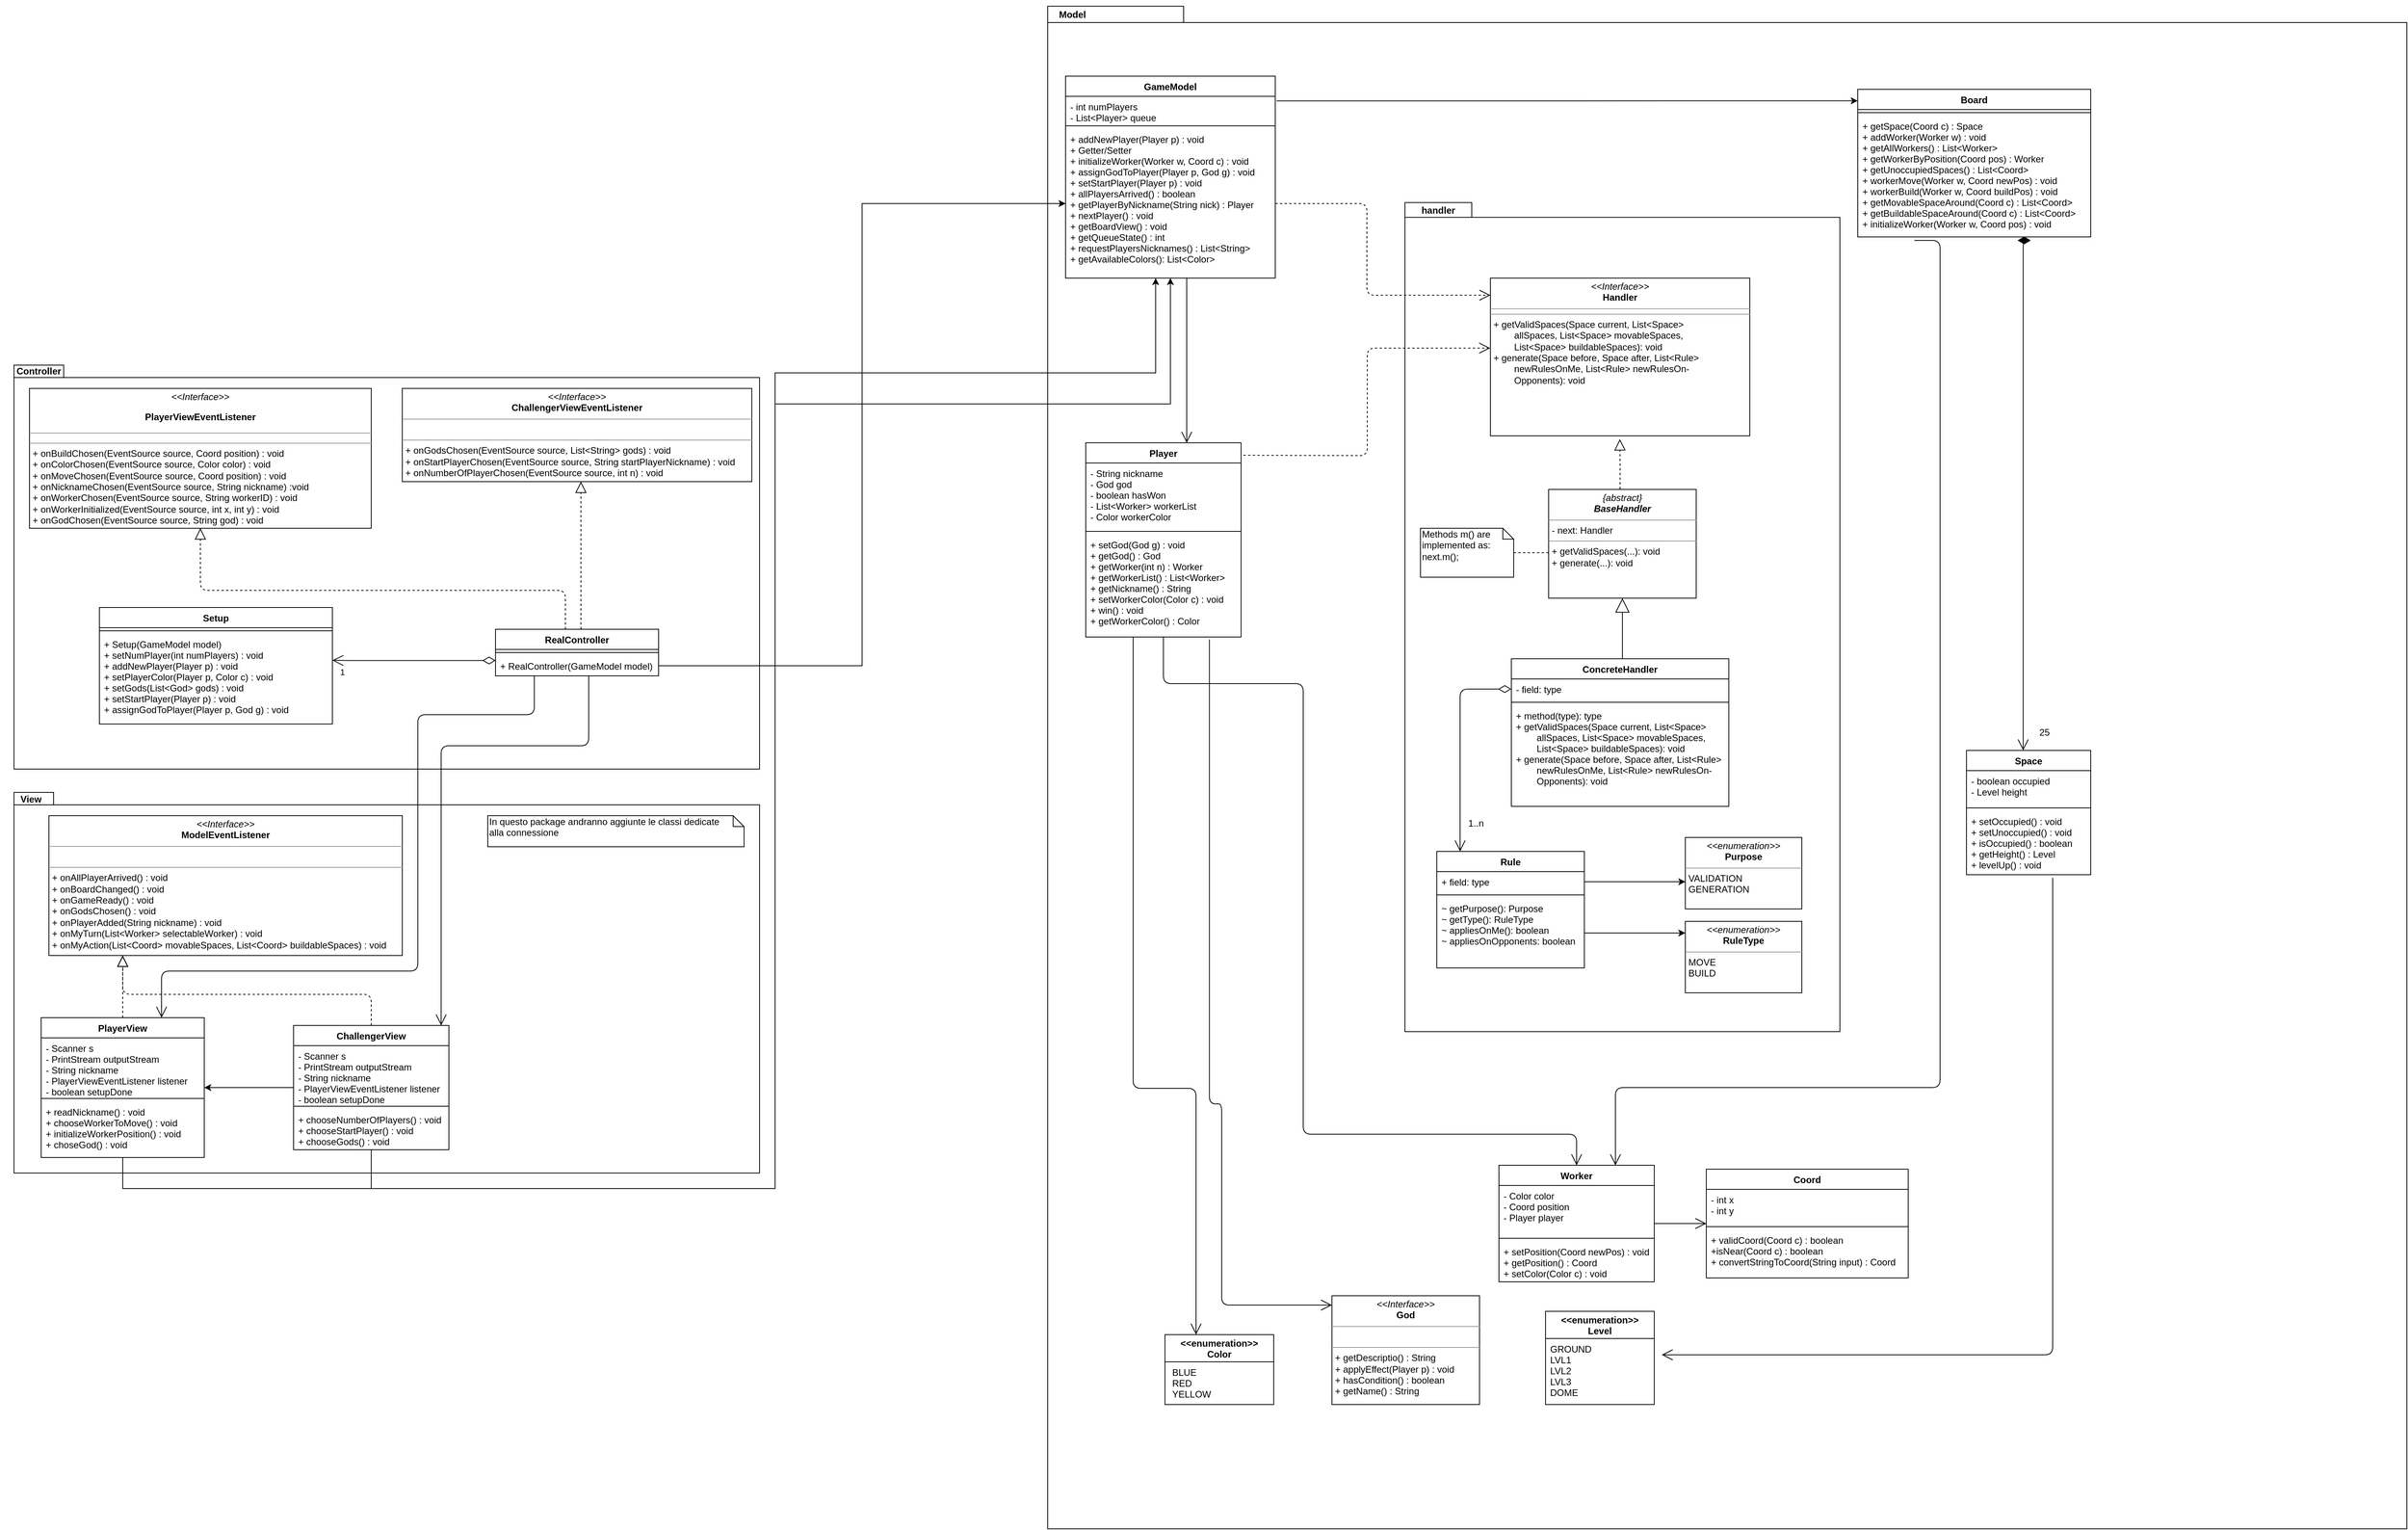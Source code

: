 <mxfile version="12.9.9" type="github">
  <diagram id="C5RBs43oDa-KdzZeNtuy" name="Page-1">
    <mxGraphModel dx="1142" dy="1973" grid="1" gridSize="10" guides="1" tooltips="1" connect="1" arrows="1" fold="1" page="1" pageScale="1" pageWidth="827" pageHeight="1169" math="0" shadow="0">
      <root>
        <mxCell id="WIyWlLk6GJQsqaUBKTNV-0" />
        <mxCell id="WIyWlLk6GJQsqaUBKTNV-1" parent="WIyWlLk6GJQsqaUBKTNV-0" />
        <mxCell id="LcRW81NQQqgkX1LeB4Ay-17" value="" style="group" vertex="1" connectable="0" parent="WIyWlLk6GJQsqaUBKTNV-1">
          <mxGeometry x="1399" y="-832" width="1750" height="1920" as="geometry" />
        </mxCell>
        <mxCell id="-60NsE4o0A_aWf5wCk37-1" value="" style="shape=folder;fontStyle=1;spacingTop=10;tabWidth=65;tabHeight=21;tabPosition=left;html=1;" parent="LcRW81NQQqgkX1LeB4Ay-17" vertex="1">
          <mxGeometry y="-40" width="1750" height="1960" as="geometry" />
        </mxCell>
        <mxCell id="LcRW81NQQqgkX1LeB4Ay-57" value="" style="group" vertex="1" connectable="0" parent="LcRW81NQQqgkX1LeB4Ay-17">
          <mxGeometry x="460" y="210" width="560" height="1070" as="geometry" />
        </mxCell>
        <mxCell id="LcRW81NQQqgkX1LeB4Ay-50" value="" style="shape=folder;fontStyle=1;spacingTop=10;tabWidth=86;tabHeight=19;tabPosition=left;html=1;" vertex="1" parent="LcRW81NQQqgkX1LeB4Ay-57">
          <mxGeometry y="2.741" width="560" height="1067.259" as="geometry" />
        </mxCell>
        <mxCell id="LcRW81NQQqgkX1LeB4Ay-55" value="handler" style="text;align=center;fontStyle=1;verticalAlign=middle;spacingLeft=3;spacingRight=3;strokeColor=none;rotatable=0;points=[[0,0.5],[1,0.5]];portConstraint=eastwest;" vertex="1" parent="LcRW81NQQqgkX1LeB4Ay-57">
          <mxGeometry x="3" width="80" height="23.757" as="geometry" />
        </mxCell>
        <mxCell id="LcRW81NQQqgkX1LeB4Ay-41" value="&lt;p style=&quot;margin: 0px ; margin-top: 4px ; text-align: center&quot;&gt;&lt;i&gt;{abstract}&lt;/i&gt;&lt;br&gt;&lt;i&gt;&lt;b&gt;BaseHandler&lt;/b&gt;&lt;/i&gt;&lt;br&gt;&lt;/p&gt;&lt;hr size=&quot;1&quot;&gt;&lt;p style=&quot;margin: 0px ; margin-left: 4px&quot;&gt;- next: Handler&lt;br&gt;&lt;/p&gt;&lt;hr size=&quot;1&quot;&gt;&lt;p style=&quot;margin: 0px ; margin-left: 4px&quot;&gt;+ getValidSpaces(...): void&lt;/p&gt;&lt;p style=&quot;margin: 0px ; margin-left: 4px&quot;&gt;+ generate(...): void&lt;br&gt;&lt;/p&gt;" style="verticalAlign=top;align=left;overflow=fill;fontSize=12;fontFamily=Helvetica;html=1;" vertex="1" parent="LcRW81NQQqgkX1LeB4Ay-57">
          <mxGeometry x="185" y="372" width="190" height="140" as="geometry" />
        </mxCell>
        <mxCell id="LcRW81NQQqgkX1LeB4Ay-59" style="endArrow=none;dashed=1;html=1;fontFamily=Helvetica;fontSize=11;fontColor=#000000;align=center;strokeColor=#000000;edgeStyle=orthogonalEdgeStyle;" edge="1" parent="LcRW81NQQqgkX1LeB4Ay-57" source="LcRW81NQQqgkX1LeB4Ay-58" target="LcRW81NQQqgkX1LeB4Ay-41">
          <mxGeometry relative="1" as="geometry">
            <Array as="points">
              <mxPoint x="161" y="454" />
              <mxPoint x="161" y="454" />
            </Array>
          </mxGeometry>
        </mxCell>
        <mxCell id="LcRW81NQQqgkX1LeB4Ay-58" value="&lt;div&gt;Methods m() are implemented as:&lt;/div&gt;&lt;div&gt;next.m();&lt;br&gt;&lt;/div&gt;" style="shape=note;whiteSpace=wrap;html=1;size=14;verticalAlign=top;align=left;spacingTop=-6;" vertex="1" parent="LcRW81NQQqgkX1LeB4Ay-57">
          <mxGeometry x="20" y="422" width="120" height="63" as="geometry" />
        </mxCell>
        <mxCell id="GLF211CV2YBHSNNz2mQ8-27" style="endArrow=open;html=1;endSize=12;startArrow=diamondThin;startSize=14;startFill=1;edgeStyle=orthogonalEdgeStyle;align=center;verticalAlign=bottom;fontFamily=Helvetica;fontSize=11;fontColor=#000000;strokeColor=#000000;exitX=0.686;exitY=1.029;exitDx=0;exitDy=0;exitPerimeter=0;" parent="LcRW81NQQqgkX1LeB4Ay-17" source="GLF211CV2YBHSNNz2mQ8-4" target="GLF211CV2YBHSNNz2mQ8-22" edge="1">
          <mxGeometry relative="1" as="geometry">
            <Array as="points">
              <mxPoint x="1256" y="820" />
              <mxPoint x="1256" y="820" />
            </Array>
          </mxGeometry>
        </mxCell>
        <mxCell id="GLF211CV2YBHSNNz2mQ8-28" value="25" style="text;html=1;align=center;verticalAlign=middle;resizable=0;points=[];labelBackgroundColor=#ffffff;" parent="GLF211CV2YBHSNNz2mQ8-27" vertex="1" connectable="0">
          <mxGeometry x="-0.75" y="-1" relative="1" as="geometry">
            <mxPoint x="28.19" y="557.37" as="offset" />
          </mxGeometry>
        </mxCell>
        <mxCell id="LcRW81NQQqgkX1LeB4Ay-49" value="1..n" style="text;html=1;align=center;verticalAlign=middle;resizable=0;points=[];labelBackgroundColor=#ffffff;" vertex="1" connectable="0" parent="GLF211CV2YBHSNNz2mQ8-27">
          <mxGeometry x="-0.75" y="-1" relative="1" as="geometry">
            <mxPoint x="-704" y="674.83" as="offset" />
          </mxGeometry>
        </mxCell>
        <mxCell id="GLF211CV2YBHSNNz2mQ8-22" value="Space" style="swimlane;fontStyle=1;align=center;verticalAlign=top;childLayout=stackLayout;horizontal=1;startSize=26;horizontalStack=0;resizeParent=1;resizeParentMax=0;resizeLast=0;collapsible=1;marginBottom=0;" parent="LcRW81NQQqgkX1LeB4Ay-17" vertex="1">
          <mxGeometry x="1183" y="918" width="160" height="160" as="geometry" />
        </mxCell>
        <mxCell id="GLF211CV2YBHSNNz2mQ8-23" value="- boolean occupied&#xa;- Level height" style="text;strokeColor=none;fillColor=none;align=left;verticalAlign=top;spacingLeft=4;spacingRight=4;overflow=hidden;rotatable=0;points=[[0,0.5],[1,0.5]];portConstraint=eastwest;" parent="GLF211CV2YBHSNNz2mQ8-22" vertex="1">
          <mxGeometry y="26" width="160" height="44" as="geometry" />
        </mxCell>
        <mxCell id="GLF211CV2YBHSNNz2mQ8-24" value="" style="line;strokeWidth=1;fillColor=none;align=left;verticalAlign=middle;spacingTop=-1;spacingLeft=3;spacingRight=3;rotatable=0;labelPosition=right;points=[];portConstraint=eastwest;" parent="GLF211CV2YBHSNNz2mQ8-22" vertex="1">
          <mxGeometry y="70" width="160" height="8" as="geometry" />
        </mxCell>
        <mxCell id="GLF211CV2YBHSNNz2mQ8-25" value="+ setOccupied() : void&#xa;+ setUnoccupied() : void&#xa;+ isOccupied() : boolean&#xa;+ getHeight() : Level&#xa;+ levelUp() : void" style="text;strokeColor=none;fillColor=none;align=left;verticalAlign=top;spacingLeft=4;spacingRight=4;overflow=hidden;rotatable=0;points=[[0,0.5],[1,0.5]];portConstraint=eastwest;" parent="GLF211CV2YBHSNNz2mQ8-22" vertex="1">
          <mxGeometry y="78" width="160" height="82" as="geometry" />
        </mxCell>
        <mxCell id="GLF211CV2YBHSNNz2mQ8-5" style="edgeStyle=orthogonalEdgeStyle;rounded=0;orthogonalLoop=1;jettySize=auto;html=1;exitX=1.006;exitY=0.172;exitDx=0;exitDy=0;exitPerimeter=0;" parent="LcRW81NQQqgkX1LeB4Ay-17" source="-60NsE4o0A_aWf5wCk37-25" target="GLF211CV2YBHSNNz2mQ8-1" edge="1">
          <mxGeometry relative="1" as="geometry">
            <mxPoint x="329" y="82" as="sourcePoint" />
            <Array as="points">
              <mxPoint x="849" y="82" />
              <mxPoint x="849" y="82" />
            </Array>
          </mxGeometry>
        </mxCell>
        <mxCell id="-60NsE4o0A_aWf5wCk37-24" value="GameModel" style="swimlane;fontStyle=1;align=center;verticalAlign=top;childLayout=stackLayout;horizontal=1;startSize=26;horizontalStack=0;resizeParent=1;resizeParentMax=0;resizeLast=0;collapsible=1;marginBottom=0;" parent="LcRW81NQQqgkX1LeB4Ay-17" vertex="1">
          <mxGeometry x="23" y="50" width="270" height="260" as="geometry" />
        </mxCell>
        <mxCell id="-60NsE4o0A_aWf5wCk37-25" value="- int numPlayers&#xa;- List&lt;Player&gt; queue" style="text;strokeColor=none;fillColor=none;align=left;verticalAlign=top;spacingLeft=4;spacingRight=4;overflow=hidden;rotatable=0;points=[[0,0.5],[1,0.5]];portConstraint=eastwest;" parent="-60NsE4o0A_aWf5wCk37-24" vertex="1">
          <mxGeometry y="26" width="270" height="34" as="geometry" />
        </mxCell>
        <mxCell id="-60NsE4o0A_aWf5wCk37-26" value="" style="line;strokeWidth=1;fillColor=none;align=left;verticalAlign=middle;spacingTop=-1;spacingLeft=3;spacingRight=3;rotatable=0;labelPosition=right;points=[];portConstraint=eastwest;" parent="-60NsE4o0A_aWf5wCk37-24" vertex="1">
          <mxGeometry y="60" width="270" height="8" as="geometry" />
        </mxCell>
        <mxCell id="-60NsE4o0A_aWf5wCk37-27" value="+ addNewPlayer(Player p) : void&#xa;+ Getter/Setter&#xa;+ initializeWorker(Worker w, Coord c) : void&#xa;+ assignGodToPlayer(Player p, God g) : void&#xa;+ setStartPlayer(Player p) : void&#xa;+ allPlayersArrived() : boolean&#xa;+ getPlayerByNickname(String nick) : Player&#xa;+ nextPlayer() : void&#xa;+ getBoardView() : void&#xa;+ getQueueState() : int&#xa;+ requestPlayersNicknames() : List&lt;String&gt;&#xa;+ getAvailableColors(): List&lt;Color&gt;" style="text;strokeColor=none;fillColor=none;align=left;verticalAlign=top;spacingLeft=4;spacingRight=4;overflow=hidden;rotatable=0;points=[[0,0.5],[1,0.5]];portConstraint=eastwest;" parent="-60NsE4o0A_aWf5wCk37-24" vertex="1">
          <mxGeometry y="68" width="270" height="192" as="geometry" />
        </mxCell>
        <mxCell id="GLF211CV2YBHSNNz2mQ8-1" value="Board" style="swimlane;fontStyle=1;align=center;verticalAlign=top;childLayout=stackLayout;horizontal=1;startSize=26;horizontalStack=0;resizeParent=1;resizeParentMax=0;resizeLast=0;collapsible=1;marginBottom=0;" parent="LcRW81NQQqgkX1LeB4Ay-17" vertex="1">
          <mxGeometry x="1043" y="67" width="300" height="190" as="geometry" />
        </mxCell>
        <mxCell id="GLF211CV2YBHSNNz2mQ8-3" value="" style="line;strokeWidth=1;fillColor=none;align=left;verticalAlign=middle;spacingTop=-1;spacingLeft=3;spacingRight=3;rotatable=0;labelPosition=right;points=[];portConstraint=eastwest;" parent="GLF211CV2YBHSNNz2mQ8-1" vertex="1">
          <mxGeometry y="26" width="300" height="8" as="geometry" />
        </mxCell>
        <mxCell id="GLF211CV2YBHSNNz2mQ8-4" value="+ getSpace(Coord c) : Space&#xa;+ addWorker(Worker w) : void&#xa;+ getAllWorkers() : List&lt;Worker&gt;&#xa;+ getWorkerByPosition(Coord pos) : Worker&#xa;+ getUnoccupiedSpaces() : List&lt;Coord&gt;&#xa;+ workerMove(Worker w, Coord newPos) : void&#xa;+ workerBuild(Worker w, Coord buildPos) : void&#xa;+ getMovableSpaceAround(Coord c) : List&lt;Coord&gt;&#xa;+ getBuildableSpaceAround(Coord c) : List&lt;Coord&gt;&#xa;+ initializeWorker(Worker w, Coord pos) : void&#xa;" style="text;strokeColor=none;fillColor=none;align=left;verticalAlign=top;spacingLeft=4;spacingRight=4;overflow=hidden;rotatable=0;points=[[0,0.5],[1,0.5]];portConstraint=eastwest;" parent="GLF211CV2YBHSNNz2mQ8-1" vertex="1">
          <mxGeometry y="34" width="300" height="156" as="geometry" />
        </mxCell>
        <mxCell id="GLF211CV2YBHSNNz2mQ8-20" style="endArrow=open;endFill=1;endSize=12;html=1;fontFamily=Helvetica;fontSize=11;fontColor=#000000;align=center;strokeColor=#000000;edgeStyle=orthogonalEdgeStyle;" parent="LcRW81NQQqgkX1LeB4Ay-17" source="-60NsE4o0A_aWf5wCk37-24" target="GLF211CV2YBHSNNz2mQ8-16" edge="1">
          <mxGeometry relative="1" as="geometry">
            <Array as="points">
              <mxPoint x="179" y="402" />
              <mxPoint x="179" y="402" />
            </Array>
          </mxGeometry>
        </mxCell>
        <mxCell id="LcRW81NQQqgkX1LeB4Ay-44" style="endArrow=open;endSize=12;dashed=1;html=1;fontFamily=Helvetica;fontSize=11;fontColor=#000000;align=center;strokeColor=#000000;edgeStyle=orthogonalEdgeStyle;entryX=-0.001;entryY=0.444;entryDx=0;entryDy=0;entryPerimeter=0;" edge="1" parent="LcRW81NQQqgkX1LeB4Ay-17" target="LcRW81NQQqgkX1LeB4Ay-18">
          <mxGeometry relative="1" as="geometry">
            <mxPoint x="252" y="538" as="sourcePoint" />
          </mxGeometry>
        </mxCell>
        <mxCell id="GLF211CV2YBHSNNz2mQ8-16" value="Player" style="swimlane;fontStyle=1;align=center;verticalAlign=top;childLayout=stackLayout;horizontal=1;startSize=26;horizontalStack=0;resizeParent=1;resizeParentMax=0;resizeLast=0;collapsible=1;marginBottom=0;" parent="LcRW81NQQqgkX1LeB4Ay-17" vertex="1">
          <mxGeometry x="49" y="522" width="200" height="250" as="geometry" />
        </mxCell>
        <mxCell id="GLF211CV2YBHSNNz2mQ8-17" value="- String nickname&#xa;- God god&#xa;- boolean hasWon&#xa;- List&lt;Worker&gt; workerList&#xa;- Color workerColor" style="text;strokeColor=none;fillColor=none;align=left;verticalAlign=top;spacingLeft=4;spacingRight=4;overflow=hidden;rotatable=0;points=[[0,0.5],[1,0.5]];portConstraint=eastwest;" parent="GLF211CV2YBHSNNz2mQ8-16" vertex="1">
          <mxGeometry y="26" width="200" height="84" as="geometry" />
        </mxCell>
        <mxCell id="GLF211CV2YBHSNNz2mQ8-18" value="" style="line;strokeWidth=1;fillColor=none;align=left;verticalAlign=middle;spacingTop=-1;spacingLeft=3;spacingRight=3;rotatable=0;labelPosition=right;points=[];portConstraint=eastwest;" parent="GLF211CV2YBHSNNz2mQ8-16" vertex="1">
          <mxGeometry y="110" width="200" height="8" as="geometry" />
        </mxCell>
        <mxCell id="GLF211CV2YBHSNNz2mQ8-19" value="+ setGod(God g) : void&#xa;+ getGod() : God&#xa;+ getWorker(int n) : Worker&#xa;+ getWorkerList() : List&lt;Worker&gt;&#xa;+ getNickname() : String&#xa;+ setWorkerColor(Color c) : void&#xa;+ win() : void&#xa;+ getWorkerColor() : Color" style="text;strokeColor=none;fillColor=none;align=left;verticalAlign=top;spacingLeft=4;spacingRight=4;overflow=hidden;rotatable=0;points=[[0,0.5],[1,0.5]];portConstraint=eastwest;" parent="GLF211CV2YBHSNNz2mQ8-16" vertex="1">
          <mxGeometry y="118" width="200" height="132" as="geometry" />
        </mxCell>
        <mxCell id="GLF211CV2YBHSNNz2mQ8-10" value="Coord" style="swimlane;fontStyle=1;align=center;verticalAlign=top;childLayout=stackLayout;horizontal=1;startSize=26;horizontalStack=0;resizeParent=1;resizeParentMax=0;resizeLast=0;collapsible=1;marginBottom=0;" parent="LcRW81NQQqgkX1LeB4Ay-17" vertex="1">
          <mxGeometry x="848" y="1457" width="260" height="140" as="geometry" />
        </mxCell>
        <mxCell id="GLF211CV2YBHSNNz2mQ8-11" value="- int x&#xa;- int y" style="text;strokeColor=none;fillColor=none;align=left;verticalAlign=top;spacingLeft=4;spacingRight=4;overflow=hidden;rotatable=0;points=[[0,0.5],[1,0.5]];portConstraint=eastwest;" parent="GLF211CV2YBHSNNz2mQ8-10" vertex="1">
          <mxGeometry y="26" width="260" height="44" as="geometry" />
        </mxCell>
        <mxCell id="GLF211CV2YBHSNNz2mQ8-12" value="" style="line;strokeWidth=1;fillColor=none;align=left;verticalAlign=middle;spacingTop=-1;spacingLeft=3;spacingRight=3;rotatable=0;labelPosition=right;points=[];portConstraint=eastwest;" parent="GLF211CV2YBHSNNz2mQ8-10" vertex="1">
          <mxGeometry y="70" width="260" height="8" as="geometry" />
        </mxCell>
        <mxCell id="GLF211CV2YBHSNNz2mQ8-13" value="+ validCoord(Coord c) : boolean&#xa;+isNear(Coord c) : boolean&#xa;+ convertStringToCoord(String input) : Coord" style="text;strokeColor=none;fillColor=none;align=left;verticalAlign=top;spacingLeft=4;spacingRight=4;overflow=hidden;rotatable=0;points=[[0,0.5],[1,0.5]];portConstraint=eastwest;" parent="GLF211CV2YBHSNNz2mQ8-10" vertex="1">
          <mxGeometry y="78" width="260" height="62" as="geometry" />
        </mxCell>
        <mxCell id="GLF211CV2YBHSNNz2mQ8-29" value="Worker" style="swimlane;fontStyle=1;align=center;verticalAlign=top;childLayout=stackLayout;horizontal=1;startSize=26;horizontalStack=0;resizeParent=1;resizeParentMax=0;resizeLast=0;collapsible=1;marginBottom=0;" parent="LcRW81NQQqgkX1LeB4Ay-17" vertex="1">
          <mxGeometry x="581" y="1452" width="200" height="150" as="geometry" />
        </mxCell>
        <mxCell id="GLF211CV2YBHSNNz2mQ8-30" value="- Color color&#xa;- Coord position&#xa;- Player player" style="text;strokeColor=none;fillColor=none;align=left;verticalAlign=top;spacingLeft=4;spacingRight=4;overflow=hidden;rotatable=0;points=[[0,0.5],[1,0.5]];portConstraint=eastwest;" parent="GLF211CV2YBHSNNz2mQ8-29" vertex="1">
          <mxGeometry y="26" width="200" height="64" as="geometry" />
        </mxCell>
        <mxCell id="GLF211CV2YBHSNNz2mQ8-31" value="" style="line;strokeWidth=1;fillColor=none;align=left;verticalAlign=middle;spacingTop=-1;spacingLeft=3;spacingRight=3;rotatable=0;labelPosition=right;points=[];portConstraint=eastwest;" parent="GLF211CV2YBHSNNz2mQ8-29" vertex="1">
          <mxGeometry y="90" width="200" height="8" as="geometry" />
        </mxCell>
        <mxCell id="GLF211CV2YBHSNNz2mQ8-32" value="+ setPosition(Coord newPos) : void&#xa;+ getPosition() : Coord&#xa;+ setColor(Color c) : void" style="text;strokeColor=none;fillColor=none;align=left;verticalAlign=top;spacingLeft=4;spacingRight=4;overflow=hidden;rotatable=0;points=[[0,0.5],[1,0.5]];portConstraint=eastwest;" parent="GLF211CV2YBHSNNz2mQ8-29" vertex="1">
          <mxGeometry y="98" width="200" height="52" as="geometry" />
        </mxCell>
        <mxCell id="GLF211CV2YBHSNNz2mQ8-6" value="&lt;&lt;enumeration&gt;&gt;&#xa;Color" style="swimlane;fontStyle=1;childLayout=stackLayout;horizontal=1;startSize=35;fillColor=none;horizontalStack=0;resizeParent=1;resizeParentMax=0;resizeLast=0;collapsible=1;marginBottom=0;" parent="LcRW81NQQqgkX1LeB4Ay-17" vertex="1">
          <mxGeometry x="151" y="1670" width="140" height="90" as="geometry" />
        </mxCell>
        <mxCell id="GLF211CV2YBHSNNz2mQ8-9" value=" BLUE&#xa; RED&#xa; YELLOW" style="text;strokeColor=none;fillColor=none;align=left;verticalAlign=top;spacingLeft=4;spacingRight=4;overflow=hidden;rotatable=0;points=[[0,0.5],[1,0.5]];portConstraint=eastwest;" parent="GLF211CV2YBHSNNz2mQ8-6" vertex="1">
          <mxGeometry y="35" width="140" height="55" as="geometry" />
        </mxCell>
        <mxCell id="GLF211CV2YBHSNNz2mQ8-14" value="&lt;&lt;enumeration&gt;&gt;&#xa;Level" style="swimlane;fontStyle=1;childLayout=stackLayout;horizontal=1;startSize=35;fillColor=none;horizontalStack=0;resizeParent=1;resizeParentMax=0;resizeLast=0;collapsible=1;marginBottom=0;" parent="LcRW81NQQqgkX1LeB4Ay-17" vertex="1">
          <mxGeometry x="641" y="1640" width="140" height="120" as="geometry" />
        </mxCell>
        <mxCell id="GLF211CV2YBHSNNz2mQ8-15" value="GROUND&#xa;LVL1&#xa;LVL2&#xa;LVL3&#xa;DOME" style="text;strokeColor=none;fillColor=none;align=left;verticalAlign=top;spacingLeft=4;spacingRight=4;overflow=hidden;rotatable=0;points=[[0,0.5],[1,0.5]];portConstraint=eastwest;" parent="GLF211CV2YBHSNNz2mQ8-14" vertex="1">
          <mxGeometry y="35" width="140" height="85" as="geometry" />
        </mxCell>
        <mxCell id="GLF211CV2YBHSNNz2mQ8-37" value="&lt;p style=&quot;margin: 0px ; margin-top: 4px ; text-align: center&quot;&gt;&lt;i&gt;&amp;lt;&amp;lt;Interface&amp;gt;&amp;gt;&lt;/i&gt;&lt;br&gt;&lt;b&gt;God&lt;/b&gt;&lt;/p&gt;&lt;hr size=&quot;1&quot;&gt;&lt;p style=&quot;margin: 0px ; margin-left: 4px&quot;&gt;&lt;br&gt;&lt;/p&gt;&lt;hr size=&quot;1&quot;&gt;&lt;p style=&quot;margin: 0px ; margin-left: 4px&quot;&gt;+ getDescriptio() : String&lt;/p&gt;&lt;p style=&quot;margin: 0px ; margin-left: 4px&quot;&gt;+ applyEffect(Player p) : void&lt;/p&gt;&lt;p style=&quot;margin: 0px ; margin-left: 4px&quot;&gt;+ hasCondition() : boolean&lt;/p&gt;&lt;p style=&quot;margin: 0px ; margin-left: 4px&quot;&gt;+ getName() : String&lt;/p&gt;" style="verticalAlign=top;align=left;overflow=fill;fontSize=12;fontFamily=Helvetica;html=1;" parent="LcRW81NQQqgkX1LeB4Ay-17" vertex="1">
          <mxGeometry x="366" y="1620" width="190" height="140" as="geometry" />
        </mxCell>
        <mxCell id="GLF211CV2YBHSNNz2mQ8-38" style="endArrow=open;endFill=1;endSize=12;html=1;fontFamily=Helvetica;fontSize=11;fontColor=#000000;align=center;strokeColor=#000000;edgeStyle=orthogonalEdgeStyle;exitX=0.796;exitY=1.024;exitDx=0;exitDy=0;exitPerimeter=0;" parent="LcRW81NQQqgkX1LeB4Ay-17" source="GLF211CV2YBHSNNz2mQ8-19" target="GLF211CV2YBHSNNz2mQ8-37" edge="1">
          <mxGeometry relative="1" as="geometry">
            <Array as="points">
              <mxPoint x="208" y="1373" />
              <mxPoint x="224" y="1373" />
              <mxPoint x="224" y="1632" />
            </Array>
          </mxGeometry>
        </mxCell>
        <mxCell id="GLF211CV2YBHSNNz2mQ8-21" style="endArrow=open;endFill=1;endSize=12;html=1;fontFamily=Helvetica;fontSize=11;fontColor=#000000;align=center;strokeColor=#000000;edgeStyle=orthogonalEdgeStyle;" parent="LcRW81NQQqgkX1LeB4Ay-17" source="GLF211CV2YBHSNNz2mQ8-16" target="GLF211CV2YBHSNNz2mQ8-6" edge="1">
          <mxGeometry relative="1" as="geometry">
            <Array as="points">
              <mxPoint x="110" y="1353" />
              <mxPoint x="191" y="1353" />
            </Array>
          </mxGeometry>
        </mxCell>
        <mxCell id="GLF211CV2YBHSNNz2mQ8-36" style="endArrow=open;endFill=1;endSize=12;html=1;fontFamily=Helvetica;fontSize=11;fontColor=#000000;align=center;strokeColor=#000000;edgeStyle=orthogonalEdgeStyle;exitX=0.243;exitY=1.029;exitDx=0;exitDy=0;exitPerimeter=0;" parent="LcRW81NQQqgkX1LeB4Ay-17" source="GLF211CV2YBHSNNz2mQ8-4" target="GLF211CV2YBHSNNz2mQ8-29" edge="1">
          <mxGeometry relative="1" as="geometry">
            <Array as="points">
              <mxPoint x="1149" y="262" />
              <mxPoint x="1149" y="1352" />
              <mxPoint x="731" y="1352" />
            </Array>
          </mxGeometry>
        </mxCell>
        <mxCell id="GLF211CV2YBHSNNz2mQ8-35" style="endArrow=open;endFill=1;endSize=12;html=1;fontFamily=Helvetica;fontSize=11;fontColor=#000000;align=center;strokeColor=#000000;edgeStyle=orthogonalEdgeStyle;" parent="LcRW81NQQqgkX1LeB4Ay-17" source="GLF211CV2YBHSNNz2mQ8-16" target="GLF211CV2YBHSNNz2mQ8-29" edge="1">
          <mxGeometry relative="1" as="geometry">
            <Array as="points">
              <mxPoint x="149" y="832" />
              <mxPoint x="329" y="832" />
              <mxPoint x="329" y="1412" />
              <mxPoint x="681" y="1412" />
            </Array>
          </mxGeometry>
        </mxCell>
        <mxCell id="GLF211CV2YBHSNNz2mQ8-34" style="endArrow=open;endFill=1;endSize=12;html=1;fontFamily=Helvetica;fontSize=11;fontColor=#000000;align=center;strokeColor=#000000;edgeStyle=orthogonalEdgeStyle;" parent="LcRW81NQQqgkX1LeB4Ay-17" source="GLF211CV2YBHSNNz2mQ8-29" target="GLF211CV2YBHSNNz2mQ8-10" edge="1">
          <mxGeometry relative="1" as="geometry" />
        </mxCell>
        <mxCell id="LcRW81NQQqgkX1LeB4Ay-0" value="ConcreteHandler" style="swimlane;fontStyle=1;align=center;verticalAlign=top;childLayout=stackLayout;horizontal=1;startSize=26;horizontalStack=0;resizeParent=1;resizeParentMax=0;resizeLast=0;collapsible=1;marginBottom=0;" vertex="1" parent="LcRW81NQQqgkX1LeB4Ay-17">
          <mxGeometry x="597" y="800" width="280" height="190" as="geometry" />
        </mxCell>
        <mxCell id="LcRW81NQQqgkX1LeB4Ay-1" value="- field: type" style="text;strokeColor=none;fillColor=none;align=left;verticalAlign=top;spacingLeft=4;spacingRight=4;overflow=hidden;rotatable=0;points=[[0,0.5],[1,0.5]];portConstraint=eastwest;" vertex="1" parent="LcRW81NQQqgkX1LeB4Ay-0">
          <mxGeometry y="26" width="280" height="26" as="geometry" />
        </mxCell>
        <mxCell id="LcRW81NQQqgkX1LeB4Ay-2" value="" style="line;strokeWidth=1;fillColor=none;align=left;verticalAlign=middle;spacingTop=-1;spacingLeft=3;spacingRight=3;rotatable=0;labelPosition=right;points=[];portConstraint=eastwest;" vertex="1" parent="LcRW81NQQqgkX1LeB4Ay-0">
          <mxGeometry y="52" width="280" height="8" as="geometry" />
        </mxCell>
        <mxCell id="LcRW81NQQqgkX1LeB4Ay-3" value="+ method(type): type&#xa;+ getValidSpaces(Space current, List&lt;Space&gt;&#xa;        allSpaces, List&lt;Space&gt; movableSpaces,&#xa;        List&lt;Space&gt; buildableSpaces): void&#xa;+ generate(Space before, Space after, List&lt;Rule&gt;&#xa;        newRulesOnMe, List&lt;Rule&gt; newRulesOn-&#xa;        Opponents): void&#xa;" style="text;strokeColor=none;fillColor=none;align=left;verticalAlign=top;spacingLeft=4;spacingRight=4;overflow=hidden;rotatable=0;points=[[0,0.5],[1,0.5]];portConstraint=eastwest;" vertex="1" parent="LcRW81NQQqgkX1LeB4Ay-0">
          <mxGeometry y="60" width="280" height="130" as="geometry" />
        </mxCell>
        <mxCell id="LcRW81NQQqgkX1LeB4Ay-18" value="&lt;p style=&quot;margin: 0px ; margin-top: 4px ; text-align: center&quot;&gt;&lt;i&gt;&amp;lt;&amp;lt;Interface&amp;gt;&amp;gt;&lt;/i&gt;&lt;br&gt;&lt;b&gt;Handler&lt;/b&gt;&lt;/p&gt;&lt;hr size=&quot;1&quot;&gt;&lt;hr size=&quot;1&quot;&gt;&lt;p style=&quot;margin: 0px ; margin-left: 4px&quot;&gt;+ getValidSpaces(Space current, List&amp;lt;Space&amp;gt;&lt;br&gt;&amp;nbsp;&amp;nbsp;&amp;nbsp;&amp;nbsp;&amp;nbsp;&amp;nbsp;&amp;nbsp; allSpaces, List&amp;lt;Space&amp;gt; movableSpaces,&lt;br&gt;&amp;nbsp;&amp;nbsp;&amp;nbsp;&amp;nbsp;&amp;nbsp;&amp;nbsp;&amp;nbsp; List&amp;lt;Space&amp;gt; buildableSpaces): void&lt;br&gt;+ generate(Space before, Space after, List&amp;lt;Rule&amp;gt;&lt;br&gt;&amp;nbsp; &amp;nbsp; &amp;nbsp;&amp;nbsp;&amp;nbsp; newRulesOnMe, List&amp;lt;Rule&amp;gt; newRulesOn-&lt;br&gt;&amp;nbsp;&amp;nbsp;&amp;nbsp;&amp;nbsp;&amp;nbsp;&amp;nbsp;&amp;nbsp; Opponents): void&lt;/p&gt;&lt;div&gt;&lt;br&gt;&lt;br&gt;&lt;/div&gt;" style="verticalAlign=top;align=left;overflow=fill;fontSize=12;fontFamily=Helvetica;html=1;" vertex="1" parent="LcRW81NQQqgkX1LeB4Ay-17">
          <mxGeometry x="570" y="310" width="334" height="203" as="geometry" />
        </mxCell>
        <mxCell id="LcRW81NQQqgkX1LeB4Ay-42" style="endArrow=block;dashed=1;endFill=0;endSize=12;html=1;fontFamily=Helvetica;fontSize=11;fontColor=#000000;align=center;strokeColor=#000000;edgeStyle=orthogonalEdgeStyle;exitX=0.484;exitY=-0.003;exitDx=0;exitDy=0;entryX=0.499;entryY=1.021;entryDx=0;entryDy=0;entryPerimeter=0;exitPerimeter=0;" edge="1" parent="LcRW81NQQqgkX1LeB4Ay-17" source="LcRW81NQQqgkX1LeB4Ay-41" target="LcRW81NQQqgkX1LeB4Ay-18">
          <mxGeometry relative="1" as="geometry">
            <mxPoint x="849" y="572" as="sourcePoint" />
            <mxPoint x="737" y="522" as="targetPoint" />
          </mxGeometry>
        </mxCell>
        <mxCell id="LcRW81NQQqgkX1LeB4Ay-43" style="endArrow=block;endSize=16;endFill=0;html=1;fontFamily=Helvetica;fontSize=11;fontColor=#000000;align=center;strokeColor=#000000;edgeStyle=orthogonalEdgeStyle;" edge="1" parent="LcRW81NQQqgkX1LeB4Ay-17" source="LcRW81NQQqgkX1LeB4Ay-0" target="LcRW81NQQqgkX1LeB4Ay-41">
          <mxGeometry relative="1" as="geometry">
            <Array as="points">
              <mxPoint x="740" y="782" />
              <mxPoint x="740" y="782" />
            </Array>
          </mxGeometry>
        </mxCell>
        <mxCell id="GLF211CV2YBHSNNz2mQ8-26" style="endArrow=open;endFill=1;endSize=12;html=1;fontFamily=Helvetica;fontSize=11;fontColor=#000000;align=center;strokeColor=#000000;edgeStyle=orthogonalEdgeStyle;entryX=1.069;entryY=0.247;entryDx=0;entryDy=0;entryPerimeter=0;" parent="LcRW81NQQqgkX1LeB4Ay-17" target="GLF211CV2YBHSNNz2mQ8-15" edge="1">
          <mxGeometry relative="1" as="geometry">
            <Array as="points">
              <mxPoint x="1294" y="1696" />
            </Array>
            <mxPoint x="1294" y="1082" as="sourcePoint" />
          </mxGeometry>
        </mxCell>
        <mxCell id="LcRW81NQQqgkX1LeB4Ay-45" style="endArrow=open;endSize=12;dashed=1;html=1;fontFamily=Helvetica;fontSize=11;fontColor=#000000;align=center;strokeColor=#000000;edgeStyle=orthogonalEdgeStyle;" edge="1" parent="LcRW81NQQqgkX1LeB4Ay-17" source="-60NsE4o0A_aWf5wCk37-27" target="LcRW81NQQqgkX1LeB4Ay-18">
          <mxGeometry relative="1" as="geometry">
            <Array as="points">
              <mxPoint x="411" y="214" />
              <mxPoint x="411" y="332" />
            </Array>
          </mxGeometry>
        </mxCell>
        <mxCell id="-60NsE4o0A_aWf5wCk37-0" value="" style="shape=folder;fontStyle=1;spacingTop=10;tabWidth=64;tabHeight=16;tabPosition=left;html=1;labelPosition=center;verticalLabelPosition=top;align=center;verticalAlign=bottom;" parent="WIyWlLk6GJQsqaUBKTNV-1" vertex="1">
          <mxGeometry x="68" y="-410" width="960" height="520" as="geometry" />
        </mxCell>
        <mxCell id="-60NsE4o0A_aWf5wCk37-2" value="" style="shape=folder;fontStyle=1;spacingTop=10;tabWidth=51;tabHeight=16;tabPosition=left;html=1;" parent="WIyWlLk6GJQsqaUBKTNV-1" vertex="1">
          <mxGeometry x="68" y="140" width="960" height="490" as="geometry" />
        </mxCell>
        <mxCell id="-60NsE4o0A_aWf5wCk37-3" value="Controller" style="text;html=1;strokeColor=none;fillColor=none;align=center;verticalAlign=middle;whiteSpace=wrap;rounded=0;fontStyle=1" parent="WIyWlLk6GJQsqaUBKTNV-1" vertex="1">
          <mxGeometry x="70" y="-407" width="60" height="10" as="geometry" />
        </mxCell>
        <mxCell id="-60NsE4o0A_aWf5wCk37-8" value="&lt;p style=&quot;margin: 0px ; margin-top: 4px ; text-align: center&quot;&gt;&lt;span style=&quot;background-color: rgb(255 , 255 , 255)&quot;&gt;&lt;i&gt;&amp;lt;&amp;lt;Interface&amp;gt;&amp;gt;&lt;/i&gt;&lt;br&gt;&lt;/span&gt;&lt;/p&gt;&lt;p align=&quot;center&quot;&gt;&lt;b style=&quot;background-color: rgb(255 , 255 , 255)&quot;&gt;PlayerViewEventListener&lt;/b&gt;&lt;/p&gt;&lt;hr size=&quot;1&quot;&gt;&lt;p&gt;&lt;/p&gt;&lt;p&gt;&lt;/p&gt;&lt;hr size=&quot;1&quot;&gt;&lt;p style=&quot;margin: 0px ; margin-left: 4px&quot;&gt;&lt;span style=&quot;background-color: rgb(255 , 255 , 255)&quot;&gt;+&amp;nbsp;onBuildChosen(EventSource source, Coord position)&amp;nbsp;: void&lt;/span&gt;&lt;/p&gt;&lt;p style=&quot;margin: 0px ; margin-left: 4px&quot;&gt;&lt;span style=&quot;background-color: rgb(255 , 255 , 255)&quot;&gt;+&amp;nbsp;onColorChosen(EventSource source, Color color) : void&lt;/span&gt;&lt;/p&gt;&lt;p style=&quot;margin: 0px ; margin-left: 4px&quot;&gt;&lt;span style=&quot;background-color: rgb(255 , 255 , 255)&quot;&gt;+ onMoveChosen&lt;/span&gt;&lt;span style=&quot;background-color: rgb(255 , 255 , 255)&quot;&gt;(EventSource source&lt;/span&gt;&lt;span style=&quot;background-color: rgb(255 , 255 , 255)&quot;&gt;, &lt;/span&gt;&lt;span style=&quot;background-color: rgb(255 , 255 , 255)&quot;&gt;Coord position) : void&lt;/span&gt;&lt;/p&gt;&lt;p style=&quot;margin: 0px ; margin-left: 4px&quot;&gt;&lt;span style=&quot;background-color: rgb(255 , 255 , 255)&quot;&gt;+ onNicknameChosen(EventSource source, String nickname) :&lt;/span&gt;&lt;span style=&quot;background-color: rgb(255 , 255 , 255)&quot;&gt;void&amp;nbsp;&lt;/span&gt;&lt;/p&gt;&lt;p style=&quot;margin: 0px ; margin-left: 4px&quot;&gt;&lt;span style=&quot;background-color: rgb(255 , 255 , 255)&quot;&gt;+ onWorkerChosen(EventSource source, String workerID) :&lt;/span&gt;&lt;span style=&quot;background-color: rgb(255 , 255 , 255)&quot;&gt;&amp;nbsp;void&amp;nbsp;&lt;/span&gt;&lt;/p&gt;&lt;p style=&quot;margin: 0px ; margin-left: 4px&quot;&gt;&lt;span style=&quot;background-color: rgb(255 , 255 , 255)&quot;&gt;+ onWorkerInitialized(EventSource source, int x, int y) :&amp;nbsp;&lt;/span&gt;&lt;span style=&quot;background-color: rgb(255 , 255 , 255)&quot;&gt;void&amp;nbsp;&lt;/span&gt;&lt;/p&gt;&lt;p style=&quot;margin: 0px ; margin-left: 4px&quot;&gt;&lt;span style=&quot;background-color: rgb(255 , 255 , 255)&quot;&gt;+ onGodChosen(EventSource source, String god) : void&lt;/span&gt;&lt;/p&gt;" style="verticalAlign=top;align=left;overflow=fill;fontSize=12;fontFamily=Helvetica;html=1;" parent="WIyWlLk6GJQsqaUBKTNV-1" vertex="1">
          <mxGeometry x="88" y="-380" width="440" height="180" as="geometry" />
        </mxCell>
        <mxCell id="-60NsE4o0A_aWf5wCk37-13" style="endArrow=block;dashed=1;endFill=0;endSize=12;html=1;fontFamily=Helvetica;fontSize=11;fontColor=#000000;align=center;strokeColor=#000000;edgeStyle=orthogonalEdgeStyle;" parent="WIyWlLk6GJQsqaUBKTNV-1" source="-60NsE4o0A_aWf5wCk37-9" target="-60NsE4o0A_aWf5wCk37-8" edge="1">
          <mxGeometry relative="1" as="geometry">
            <Array as="points">
              <mxPoint x="778" y="-120" />
              <mxPoint x="308" y="-120" />
            </Array>
          </mxGeometry>
        </mxCell>
        <mxCell id="-60NsE4o0A_aWf5wCk37-19" style="endArrow=block;dashed=1;endFill=0;endSize=12;html=1;fontFamily=Helvetica;fontSize=11;fontColor=#000000;align=center;strokeColor=#000000;edgeStyle=orthogonalEdgeStyle;" parent="WIyWlLk6GJQsqaUBKTNV-1" source="-60NsE4o0A_aWf5wCk37-9" target="-60NsE4o0A_aWf5wCk37-18" edge="1">
          <mxGeometry relative="1" as="geometry">
            <Array as="points">
              <mxPoint x="798" y="-110" />
              <mxPoint x="798" y="-110" />
            </Array>
          </mxGeometry>
        </mxCell>
        <mxCell id="-60NsE4o0A_aWf5wCk37-18" value="&lt;p style=&quot;margin: 0px ; margin-top: 4px ; text-align: center&quot;&gt;&lt;i&gt;&amp;lt;&amp;lt;Interface&amp;gt;&amp;gt;&lt;/i&gt;&lt;br&gt;&lt;b&gt;ChallengerViewEventListener&lt;/b&gt;&lt;/p&gt;&lt;hr size=&quot;1&quot;&gt;&lt;p style=&quot;margin: 0px ; margin-left: 4px&quot;&gt;&lt;br&gt;&lt;/p&gt;&lt;hr size=&quot;1&quot;&gt;&lt;p style=&quot;margin: 0px ; margin-left: 4px&quot;&gt;+ onGodsChosen(EventSource source, List&amp;lt;String&amp;gt; gods) : void&lt;br&gt;&lt;/p&gt;&lt;p style=&quot;margin: 0px ; margin-left: 4px&quot;&gt;+ onStartPlayerChosen(EventSource source, String startPlayerNickname) : void&lt;br&gt;&lt;/p&gt;&lt;p style=&quot;margin: 0px ; margin-left: 4px&quot;&gt;+ onNumberOfPlayerChosen(EventSource source, int n) : void&lt;/p&gt;&lt;p style=&quot;margin: 0px ; margin-left: 4px&quot;&gt;&lt;/p&gt;" style="verticalAlign=top;align=left;overflow=fill;fontSize=12;fontFamily=Helvetica;html=1;" parent="WIyWlLk6GJQsqaUBKTNV-1" vertex="1">
          <mxGeometry x="568" y="-380" width="450" height="120" as="geometry" />
        </mxCell>
        <mxCell id="zC6MC3gjq1DRT-YWUbPT-0" style="endArrow=open;endFill=1;endSize=12;html=1;fontFamily=Helvetica;fontSize=11;fontColor=#000000;align=center;strokeColor=#000000;edgeStyle=orthogonalEdgeStyle;" parent="WIyWlLk6GJQsqaUBKTNV-1" source="-60NsE4o0A_aWf5wCk37-9" target="GLF211CV2YBHSNNz2mQ8-41" edge="1">
          <mxGeometry relative="1" as="geometry">
            <Array as="points">
              <mxPoint x="738" y="40" />
              <mxPoint x="588" y="40" />
              <mxPoint x="588" y="370" />
              <mxPoint x="258" y="370" />
            </Array>
          </mxGeometry>
        </mxCell>
        <mxCell id="zC6MC3gjq1DRT-YWUbPT-1" style="endArrow=open;endFill=1;endSize=12;html=1;fontFamily=Helvetica;fontSize=11;fontColor=#000000;align=center;strokeColor=#000000;edgeStyle=orthogonalEdgeStyle;" parent="WIyWlLk6GJQsqaUBKTNV-1" source="-60NsE4o0A_aWf5wCk37-9" target="GLF211CV2YBHSNNz2mQ8-46" edge="1">
          <mxGeometry relative="1" as="geometry">
            <Array as="points">
              <mxPoint x="808" y="80" />
              <mxPoint x="618" y="80" />
            </Array>
          </mxGeometry>
        </mxCell>
        <mxCell id="GLF211CV2YBHSNNz2mQ8-0" style="edgeStyle=orthogonalEdgeStyle;rounded=0;orthogonalLoop=1;jettySize=auto;html=1;" parent="WIyWlLk6GJQsqaUBKTNV-1" source="-60NsE4o0A_aWf5wCk37-12" target="-60NsE4o0A_aWf5wCk37-27" edge="1">
          <mxGeometry relative="1" as="geometry" />
        </mxCell>
        <mxCell id="GLF211CV2YBHSNNz2mQ8-39" value="View" style="text;align=center;fontStyle=1;verticalAlign=middle;spacingLeft=3;spacingRight=3;strokeColor=none;rotatable=0;points=[[0,0.5],[1,0.5]];portConstraint=eastwest;" parent="WIyWlLk6GJQsqaUBKTNV-1" vertex="1">
          <mxGeometry x="50" y="135" width="80" height="26" as="geometry" />
        </mxCell>
        <mxCell id="GLF211CV2YBHSNNz2mQ8-40" value="&lt;p style=&quot;margin: 0px ; margin-top: 4px ; text-align: center&quot;&gt;&lt;i&gt;&amp;lt;&amp;lt;Interface&amp;gt;&amp;gt;&lt;/i&gt;&lt;br&gt;&lt;b&gt;ModelEventListener&lt;/b&gt;&lt;/p&gt;&lt;hr size=&quot;1&quot;&gt;&lt;p style=&quot;margin: 0px ; margin-left: 4px&quot;&gt;&lt;br&gt;&lt;/p&gt;&lt;hr size=&quot;1&quot;&gt;&lt;p style=&quot;margin: 0px ; margin-left: 4px&quot;&gt;+ onAllPlayerArrived() : void&lt;/p&gt;&lt;p style=&quot;margin: 0px ; margin-left: 4px&quot;&gt;+ onBoardChanged() : void&lt;/p&gt;&lt;p style=&quot;margin: 0px ; margin-left: 4px&quot;&gt;+ onGameReady() : void&lt;/p&gt;&lt;p style=&quot;margin: 0px ; margin-left: 4px&quot;&gt;+ onGodsChosen() : void&lt;/p&gt;&lt;p style=&quot;margin: 0px ; margin-left: 4px&quot;&gt;+ onPlayerAdded(String nickname) : void&lt;/p&gt;&lt;p style=&quot;margin: 0px ; margin-left: 4px&quot;&gt;+ onMyTurn(List&amp;lt;Worker&amp;gt; selectableWorker) : void&lt;/p&gt;&lt;p style=&quot;margin: 0px ; margin-left: 4px&quot;&gt;+ onMyAction(List&amp;lt;Coord&amp;gt; movableSpaces, List&amp;lt;Coord&amp;gt; buildableSpaces) : void&lt;/p&gt;" style="verticalAlign=top;align=left;overflow=fill;fontSize=12;fontFamily=Helvetica;html=1;" parent="WIyWlLk6GJQsqaUBKTNV-1" vertex="1">
          <mxGeometry x="113" y="170" width="455" height="180" as="geometry" />
        </mxCell>
        <mxCell id="GLF211CV2YBHSNNz2mQ8-45" style="endArrow=block;dashed=1;endFill=0;endSize=12;html=1;fontFamily=Helvetica;fontSize=11;fontColor=#000000;align=center;strokeColor=#000000;edgeStyle=orthogonalEdgeStyle;" parent="WIyWlLk6GJQsqaUBKTNV-1" source="GLF211CV2YBHSNNz2mQ8-41" edge="1">
          <mxGeometry relative="1" as="geometry">
            <mxPoint x="208" y="350" as="targetPoint" />
          </mxGeometry>
        </mxCell>
        <mxCell id="zC6MC3gjq1DRT-YWUbPT-2" style="edgeStyle=orthogonalEdgeStyle;rounded=0;orthogonalLoop=1;jettySize=auto;html=1;" parent="WIyWlLk6GJQsqaUBKTNV-1" source="GLF211CV2YBHSNNz2mQ8-41" target="-60NsE4o0A_aWf5wCk37-24" edge="1">
          <mxGeometry relative="1" as="geometry">
            <Array as="points">
              <mxPoint x="208" y="650" />
              <mxPoint x="1048" y="650" />
              <mxPoint x="1048" y="-360" />
              <mxPoint x="1557" y="-360" />
            </Array>
          </mxGeometry>
        </mxCell>
        <mxCell id="GLF211CV2YBHSNNz2mQ8-50" style="endArrow=block;dashed=1;endFill=0;endSize=12;html=1;fontFamily=Helvetica;fontSize=11;fontColor=#000000;align=center;strokeColor=#000000;edgeStyle=orthogonalEdgeStyle;" parent="WIyWlLk6GJQsqaUBKTNV-1" source="GLF211CV2YBHSNNz2mQ8-46" target="GLF211CV2YBHSNNz2mQ8-40" edge="1">
          <mxGeometry relative="1" as="geometry">
            <Array as="points">
              <mxPoint x="528" y="400" />
              <mxPoint x="208" y="400" />
            </Array>
          </mxGeometry>
        </mxCell>
        <mxCell id="GLF211CV2YBHSNNz2mQ8-51" style="edgeStyle=orthogonalEdgeStyle;rounded=0;orthogonalLoop=1;jettySize=auto;html=1;" parent="WIyWlLk6GJQsqaUBKTNV-1" source="GLF211CV2YBHSNNz2mQ8-46" target="GLF211CV2YBHSNNz2mQ8-41" edge="1">
          <mxGeometry relative="1" as="geometry" />
        </mxCell>
        <mxCell id="zC6MC3gjq1DRT-YWUbPT-3" style="edgeStyle=orthogonalEdgeStyle;rounded=0;orthogonalLoop=1;jettySize=auto;html=1;" parent="WIyWlLk6GJQsqaUBKTNV-1" source="GLF211CV2YBHSNNz2mQ8-46" target="-60NsE4o0A_aWf5wCk37-24" edge="1">
          <mxGeometry relative="1" as="geometry">
            <Array as="points">
              <mxPoint x="528" y="650" />
              <mxPoint x="1048" y="650" />
              <mxPoint x="1048" y="-400" />
              <mxPoint x="1538" y="-400" />
            </Array>
          </mxGeometry>
        </mxCell>
        <mxCell id="GLF211CV2YBHSNNz2mQ8-52" value="In questo package andranno aggiunte le classi dedicate&lt;br&gt;alla connessione" style="shape=note;whiteSpace=wrap;html=1;size=14;verticalAlign=top;align=left;spacingTop=-6;" parent="WIyWlLk6GJQsqaUBKTNV-1" vertex="1">
          <mxGeometry x="678" y="170" width="330" height="40" as="geometry" />
        </mxCell>
        <mxCell id="GiokLJy7mmmhCRoW84lE-5" value="1" style="endArrow=open;html=1;endSize=12;startArrow=diamondThin;startSize=14;startFill=0;edgeStyle=orthogonalEdgeStyle;align=left;verticalAlign=bottom;exitX=-0.009;exitY=0.24;exitDx=0;exitDy=0;exitPerimeter=0;" parent="WIyWlLk6GJQsqaUBKTNV-1" edge="1">
          <mxGeometry x="0.92" y="24" relative="1" as="geometry">
            <mxPoint x="688.11" y="-29.76" as="sourcePoint" />
            <mxPoint x="478" y="-30" as="targetPoint" />
            <Array as="points">
              <mxPoint x="498" y="-30" />
            </Array>
            <mxPoint as="offset" />
          </mxGeometry>
        </mxCell>
        <mxCell id="-60NsE4o0A_aWf5wCk37-23" value="Model" style="text;align=center;fontStyle=1;verticalAlign=middle;spacingLeft=3;spacingRight=3;strokeColor=none;rotatable=0;points=[[0,0.5],[1,0.5]];portConstraint=eastwest;" parent="WIyWlLk6GJQsqaUBKTNV-1" vertex="1">
          <mxGeometry x="1393" y="-880" width="75.833" height="36.381" as="geometry" />
        </mxCell>
        <mxCell id="-60NsE4o0A_aWf5wCk37-9" value="RealController" style="swimlane;fontStyle=1;align=center;verticalAlign=top;childLayout=stackLayout;horizontal=1;startSize=26;horizontalStack=0;resizeParent=1;resizeParentMax=0;resizeLast=0;collapsible=1;marginBottom=0;" parent="WIyWlLk6GJQsqaUBKTNV-1" vertex="1">
          <mxGeometry x="688" y="-70" width="210" height="60" as="geometry" />
        </mxCell>
        <mxCell id="-60NsE4o0A_aWf5wCk37-11" value="" style="line;strokeWidth=1;fillColor=none;align=left;verticalAlign=middle;spacingTop=-1;spacingLeft=3;spacingRight=3;rotatable=0;labelPosition=right;points=[];portConstraint=eastwest;" parent="-60NsE4o0A_aWf5wCk37-9" vertex="1">
          <mxGeometry y="26" width="210" height="8" as="geometry" />
        </mxCell>
        <mxCell id="-60NsE4o0A_aWf5wCk37-12" value="+ RealController(GameModel model) " style="text;strokeColor=none;fillColor=none;align=left;verticalAlign=top;spacingLeft=4;spacingRight=4;overflow=hidden;rotatable=0;points=[[0,0.5],[1,0.5]];portConstraint=eastwest;" parent="-60NsE4o0A_aWf5wCk37-9" vertex="1">
          <mxGeometry y="34" width="210" height="26" as="geometry" />
        </mxCell>
        <mxCell id="-60NsE4o0A_aWf5wCk37-14" value="Setup" style="swimlane;fontStyle=1;align=center;verticalAlign=top;childLayout=stackLayout;horizontal=1;startSize=26;horizontalStack=0;resizeParent=1;resizeParentMax=0;resizeLast=0;collapsible=1;marginBottom=0;" parent="WIyWlLk6GJQsqaUBKTNV-1" vertex="1">
          <mxGeometry x="178" y="-98" width="300" height="150" as="geometry" />
        </mxCell>
        <mxCell id="-60NsE4o0A_aWf5wCk37-16" value="" style="line;strokeWidth=1;fillColor=none;align=left;verticalAlign=middle;spacingTop=-1;spacingLeft=3;spacingRight=3;rotatable=0;labelPosition=right;points=[];portConstraint=eastwest;" parent="-60NsE4o0A_aWf5wCk37-14" vertex="1">
          <mxGeometry y="26" width="300" height="8" as="geometry" />
        </mxCell>
        <mxCell id="-60NsE4o0A_aWf5wCk37-17" value="+ Setup(GameModel model)&#xa;+ setNumPlayer(int numPlayers) : void&#xa;+ addNewPlayer(Player p) : void&#xa;+ setPlayerColor(Player p, Color c) : void&#xa;+ setGods(List&lt;God&gt; gods) : void&#xa;+ setStartPlayer(Player p) : void&#xa;+ assignGodToPlayer(Player p, God g) : void&#xa;&#xa;" style="text;strokeColor=none;fillColor=none;align=left;verticalAlign=top;spacingLeft=4;spacingRight=4;overflow=hidden;rotatable=0;points=[[0,0.5],[1,0.5]];portConstraint=eastwest;" parent="-60NsE4o0A_aWf5wCk37-14" vertex="1">
          <mxGeometry y="34" width="300" height="116" as="geometry" />
        </mxCell>
        <mxCell id="GLF211CV2YBHSNNz2mQ8-41" value="PlayerView" style="swimlane;fontStyle=1;align=center;verticalAlign=top;childLayout=stackLayout;horizontal=1;startSize=26;horizontalStack=0;resizeParent=1;resizeParentMax=0;resizeLast=0;collapsible=1;marginBottom=0;" parent="WIyWlLk6GJQsqaUBKTNV-1" vertex="1">
          <mxGeometry x="103" y="430" width="210" height="180" as="geometry" />
        </mxCell>
        <mxCell id="GLF211CV2YBHSNNz2mQ8-42" value="- Scanner s&#xa;- PrintStream outputStream&#xa;- String nickname&#xa;- PlayerViewEventListener listener&#xa;- boolean setupDone" style="text;strokeColor=none;fillColor=none;align=left;verticalAlign=top;spacingLeft=4;spacingRight=4;overflow=hidden;rotatable=0;points=[[0,0.5],[1,0.5]];portConstraint=eastwest;" parent="GLF211CV2YBHSNNz2mQ8-41" vertex="1">
          <mxGeometry y="26" width="210" height="74" as="geometry" />
        </mxCell>
        <mxCell id="GLF211CV2YBHSNNz2mQ8-43" value="" style="line;strokeWidth=1;fillColor=none;align=left;verticalAlign=middle;spacingTop=-1;spacingLeft=3;spacingRight=3;rotatable=0;labelPosition=right;points=[];portConstraint=eastwest;" parent="GLF211CV2YBHSNNz2mQ8-41" vertex="1">
          <mxGeometry y="100" width="210" height="8" as="geometry" />
        </mxCell>
        <mxCell id="GLF211CV2YBHSNNz2mQ8-44" value="+ readNickname() : void&#xa;+ chooseWorkerToMove() : void&#xa;+ initializeWorkerPosition() : void&#xa;+ choseGod() : void" style="text;strokeColor=none;fillColor=none;align=left;verticalAlign=top;spacingLeft=4;spacingRight=4;overflow=hidden;rotatable=0;points=[[0,0.5],[1,0.5]];portConstraint=eastwest;" parent="GLF211CV2YBHSNNz2mQ8-41" vertex="1">
          <mxGeometry y="108" width="210" height="72" as="geometry" />
        </mxCell>
        <mxCell id="GLF211CV2YBHSNNz2mQ8-46" value="ChallengerView" style="swimlane;fontStyle=1;align=center;verticalAlign=top;childLayout=stackLayout;horizontal=1;startSize=26;horizontalStack=0;resizeParent=1;resizeParentMax=0;resizeLast=0;collapsible=1;marginBottom=0;" parent="WIyWlLk6GJQsqaUBKTNV-1" vertex="1">
          <mxGeometry x="428" y="440" width="200" height="160" as="geometry" />
        </mxCell>
        <mxCell id="GLF211CV2YBHSNNz2mQ8-47" value="- Scanner s&#xa;- PrintStream outputStream&#xa;- String nickname&#xa;- PlayerViewEventListener listener&#xa;- boolean setupDone" style="text;strokeColor=none;fillColor=none;align=left;verticalAlign=top;spacingLeft=4;spacingRight=4;overflow=hidden;rotatable=0;points=[[0,0.5],[1,0.5]];portConstraint=eastwest;" parent="GLF211CV2YBHSNNz2mQ8-46" vertex="1">
          <mxGeometry y="26" width="200" height="74" as="geometry" />
        </mxCell>
        <mxCell id="GLF211CV2YBHSNNz2mQ8-48" value="" style="line;strokeWidth=1;fillColor=none;align=left;verticalAlign=middle;spacingTop=-1;spacingLeft=3;spacingRight=3;rotatable=0;labelPosition=right;points=[];portConstraint=eastwest;" parent="GLF211CV2YBHSNNz2mQ8-46" vertex="1">
          <mxGeometry y="100" width="200" height="8" as="geometry" />
        </mxCell>
        <mxCell id="GLF211CV2YBHSNNz2mQ8-49" value="+ chooseNumberOfPlayers() : void&#xa;+ chooseStartPlayer() : void&#xa;+ chooseGods() : void&#xa;" style="text;strokeColor=none;fillColor=none;align=left;verticalAlign=top;spacingLeft=4;spacingRight=4;overflow=hidden;rotatable=0;points=[[0,0.5],[1,0.5]];portConstraint=eastwest;" parent="GLF211CV2YBHSNNz2mQ8-46" vertex="1">
          <mxGeometry y="108" width="200" height="52" as="geometry" />
        </mxCell>
        <mxCell id="LcRW81NQQqgkX1LeB4Ay-13" value="&lt;p style=&quot;margin: 0px ; margin-top: 4px ; text-align: center&quot;&gt;&lt;i&gt;&amp;lt;&amp;lt;enumeration&amp;gt;&amp;gt;&lt;/i&gt;&lt;br&gt;&lt;b&gt;Purpose&lt;/b&gt;&lt;/p&gt;&lt;hr size=&quot;1&quot;&gt;&lt;p style=&quot;margin: 0px ; margin-left: 4px&quot;&gt;VALIDATION&lt;/p&gt;&lt;p style=&quot;margin: 0px ; margin-left: 4px&quot;&gt;GENERATION&lt;br&gt;&lt;/p&gt;" style="verticalAlign=top;align=left;overflow=fill;fontSize=12;fontFamily=Helvetica;html=1;" vertex="1" parent="WIyWlLk6GJQsqaUBKTNV-1">
          <mxGeometry x="2220" y="198" width="150" height="92" as="geometry" />
        </mxCell>
        <mxCell id="LcRW81NQQqgkX1LeB4Ay-14" value="&lt;p style=&quot;margin: 0px ; margin-top: 4px ; text-align: center&quot;&gt;&lt;i&gt;&amp;lt;&amp;lt;enumeration&amp;gt;&amp;gt;&lt;/i&gt;&lt;br&gt;&lt;b&gt;RuleType&lt;/b&gt;&lt;/p&gt;&lt;hr size=&quot;1&quot;&gt;&lt;p style=&quot;margin: 0px ; margin-left: 4px&quot;&gt;MOVE&lt;/p&gt;&lt;p style=&quot;margin: 0px ; margin-left: 4px&quot;&gt;BUILD&lt;br&gt;&lt;/p&gt;" style="verticalAlign=top;align=left;overflow=fill;fontSize=12;fontFamily=Helvetica;html=1;" vertex="1" parent="WIyWlLk6GJQsqaUBKTNV-1">
          <mxGeometry x="2220" y="306" width="150" height="92" as="geometry" />
        </mxCell>
        <mxCell id="LcRW81NQQqgkX1LeB4Ay-15" style="edgeStyle=orthogonalEdgeStyle;rounded=0;orthogonalLoop=1;jettySize=auto;html=1;" edge="1" parent="WIyWlLk6GJQsqaUBKTNV-1">
          <mxGeometry relative="1" as="geometry">
            <mxPoint x="2090" y="255.04" as="sourcePoint" />
            <mxPoint x="2220" y="255" as="targetPoint" />
          </mxGeometry>
        </mxCell>
        <mxCell id="LcRW81NQQqgkX1LeB4Ay-16" style="edgeStyle=orthogonalEdgeStyle;rounded=0;orthogonalLoop=1;jettySize=auto;html=1;" edge="1" parent="WIyWlLk6GJQsqaUBKTNV-1" source="LcRW81NQQqgkX1LeB4Ay-7">
          <mxGeometry relative="1" as="geometry">
            <mxPoint x="2220" y="321" as="targetPoint" />
          </mxGeometry>
        </mxCell>
        <mxCell id="LcRW81NQQqgkX1LeB4Ay-4" value="Rule" style="swimlane;fontStyle=1;align=center;verticalAlign=top;childLayout=stackLayout;horizontal=1;startSize=26;horizontalStack=0;resizeParent=1;resizeParentMax=0;resizeLast=0;collapsible=1;marginBottom=0;" vertex="1" parent="WIyWlLk6GJQsqaUBKTNV-1">
          <mxGeometry x="1900" y="216" width="190" height="150" as="geometry" />
        </mxCell>
        <mxCell id="LcRW81NQQqgkX1LeB4Ay-5" value="+ field: type" style="text;strokeColor=none;fillColor=none;align=left;verticalAlign=top;spacingLeft=4;spacingRight=4;overflow=hidden;rotatable=0;points=[[0,0.5],[1,0.5]];portConstraint=eastwest;" vertex="1" parent="LcRW81NQQqgkX1LeB4Ay-4">
          <mxGeometry y="26" width="190" height="26" as="geometry" />
        </mxCell>
        <mxCell id="LcRW81NQQqgkX1LeB4Ay-6" value="" style="line;strokeWidth=1;fillColor=none;align=left;verticalAlign=middle;spacingTop=-1;spacingLeft=3;spacingRight=3;rotatable=0;labelPosition=right;points=[];portConstraint=eastwest;" vertex="1" parent="LcRW81NQQqgkX1LeB4Ay-4">
          <mxGeometry y="52" width="190" height="8" as="geometry" />
        </mxCell>
        <mxCell id="LcRW81NQQqgkX1LeB4Ay-7" value="~ getPurpose(): Purpose&#xa;~ getType(): RuleType&#xa;~ appliesOnMe(): boolean&#xa;~ appliesOnOpponents: boolean&#xa;&#xa;" style="text;strokeColor=none;fillColor=none;align=left;verticalAlign=top;spacingLeft=4;spacingRight=4;overflow=hidden;rotatable=0;points=[[0,0.5],[1,0.5]];portConstraint=eastwest;" vertex="1" parent="LcRW81NQQqgkX1LeB4Ay-4">
          <mxGeometry y="60" width="190" height="90" as="geometry" />
        </mxCell>
        <mxCell id="LcRW81NQQqgkX1LeB4Ay-47" style="endArrow=open;html=1;endSize=12;startArrow=diamondThin;startSize=14;startFill=0;edgeStyle=orthogonalEdgeStyle;align=center;verticalAlign=bottom;fontFamily=Helvetica;fontSize=11;fontColor=#000000;strokeColor=#000000;" edge="1" parent="WIyWlLk6GJQsqaUBKTNV-1" source="LcRW81NQQqgkX1LeB4Ay-1" target="LcRW81NQQqgkX1LeB4Ay-4">
          <mxGeometry relative="1" as="geometry">
            <Array as="points">
              <mxPoint x="1930" y="7" />
            </Array>
          </mxGeometry>
        </mxCell>
      </root>
    </mxGraphModel>
  </diagram>
</mxfile>
